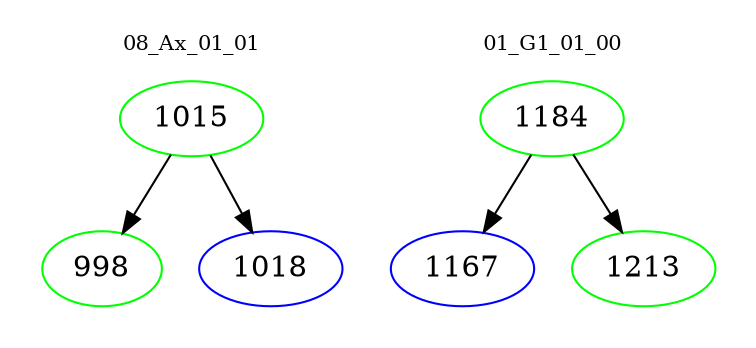 digraph{
subgraph cluster_0 {
color = white
label = "08_Ax_01_01";
fontsize=10;
T0_1015 [label="1015", color="green"]
T0_1015 -> T0_998 [color="black"]
T0_998 [label="998", color="green"]
T0_1015 -> T0_1018 [color="black"]
T0_1018 [label="1018", color="blue"]
}
subgraph cluster_1 {
color = white
label = "01_G1_01_00";
fontsize=10;
T1_1184 [label="1184", color="green"]
T1_1184 -> T1_1167 [color="black"]
T1_1167 [label="1167", color="blue"]
T1_1184 -> T1_1213 [color="black"]
T1_1213 [label="1213", color="green"]
}
}
